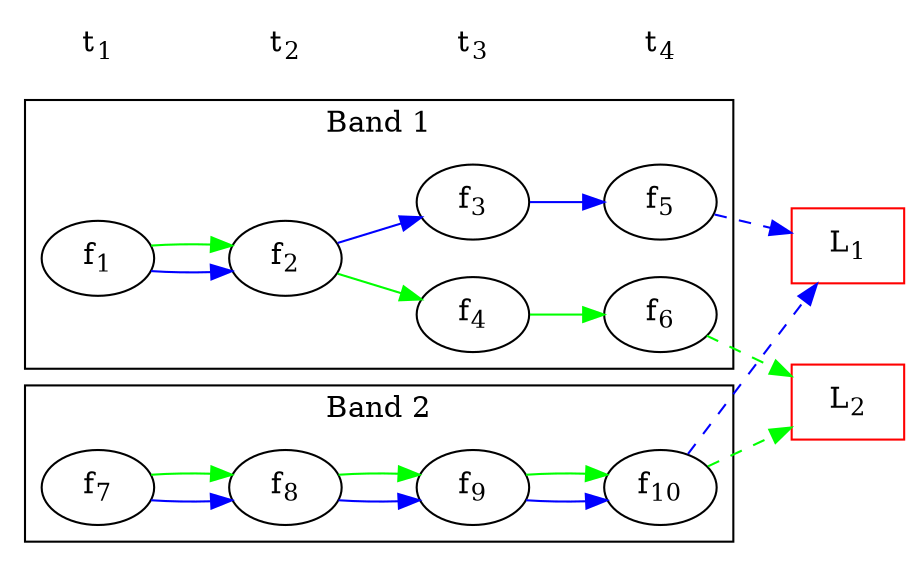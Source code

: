 digraph one2many {
    rankdir=LR;
    f1 [label=<f<SUB>1</SUB>>];
    f2 [label=<f<SUB>2</SUB>>];
    f3 [label=<f<SUB>3</SUB>>];
    f4 [label=<f<SUB>4</SUB>>];
    f5 [label=<f<SUB>5</SUB>>];
    f6 [label=<f<SUB>6</SUB>>];
    f7 [label=<f<SUB>7</SUB>>];
    f8 [label=<f<SUB>8</SUB>>];
    f9 [label=<f<SUB>9</SUB>>];
    f10 [label=<f<SUB>10</SUB>>];

    subgraph cluster0 {
        node [style=filled,color=white];
        f1 -> f2 -> f3 -> f5 [color=blue];
        f1 -> f2 -> f4 -> f6 [color=green];
        label = "Band 1";
    }
    subgraph cluster1 {
        rank = min;
        node [style=filled];
        f7 -> f8 -> f9 -> f10 [color=blue];
        f7 -> f8 -> f9 -> f10 [color=green];
        label = "Band 2";
    }

    f5 -> l1 [style=dashed, color=blue];
    f10 -> l1 [style=dashed, color=blue];
    l1[label=<L<SUB>1</SUB>>, shape=box, color=red];
    f6 -> l2 [style=dashed, color=green];
    f10 -> l2 [style=dashed, color=green];
    l2[label=<L<SUB>2</SUB>>, shape=box, color=red];

    node[shape=none];
    edge[style=invis];
    t1 [label=<t<SUB>1</SUB>>];
    t2 [label=<t<SUB>2</SUB>>];
    t3 [label=<t<SUB>3</SUB>>];
    t4 [label=<t<SUB>4</SUB>>];
    t1 -> t2 -> t3 -> t4;
}
